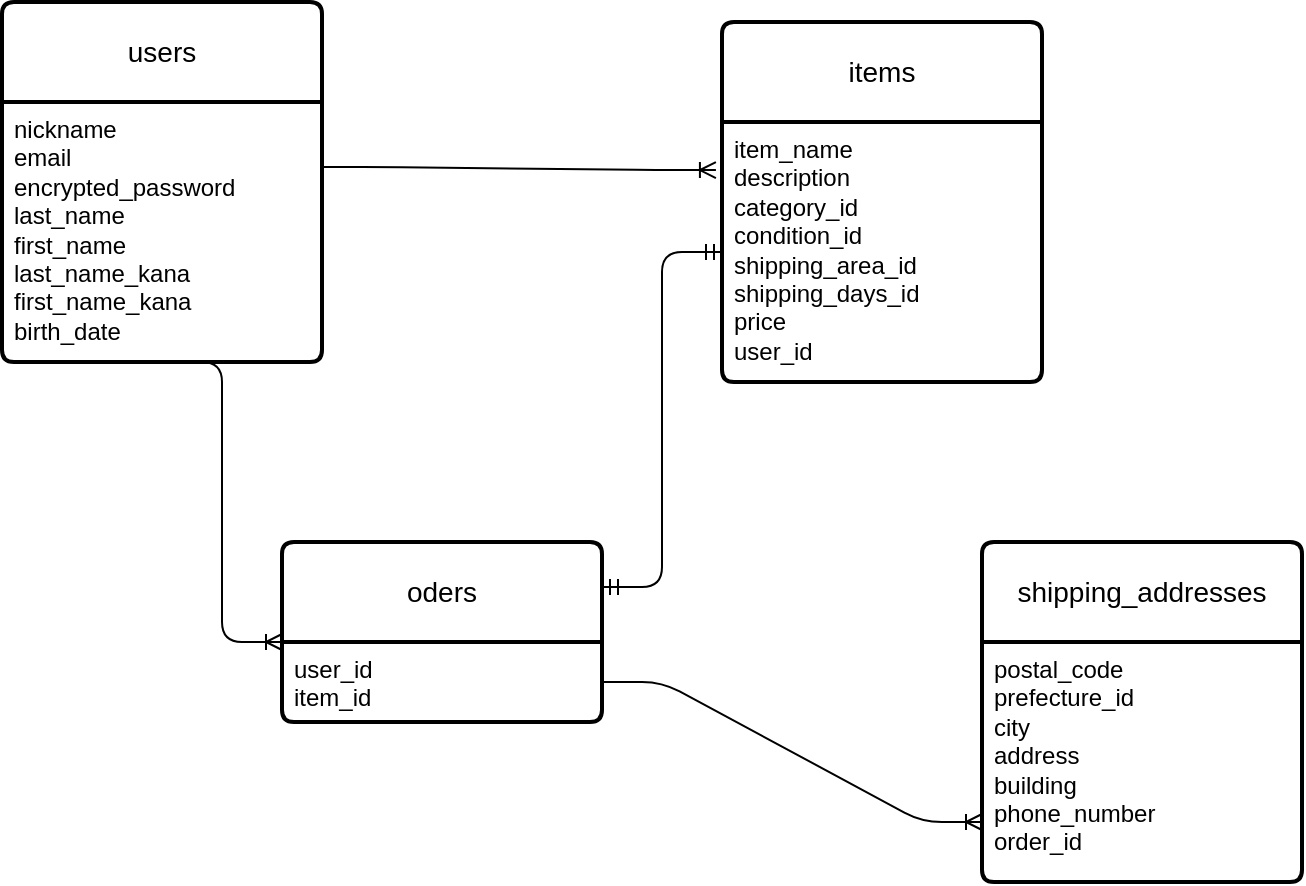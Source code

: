 <mxfile>
    <diagram id="jJqplB9-0nNH4bSynbwf" name="ページ1">
        <mxGraphModel dx="1091" dy="779" grid="0" gridSize="10" guides="1" tooltips="1" connect="1" arrows="1" fold="1" page="1" pageScale="1" pageWidth="827" pageHeight="1169" background="#ffffff" math="0" shadow="0">
            <root>
                <mxCell id="0"/>
                <mxCell id="1" parent="0"/>
                <mxCell id="4" value="items" style="swimlane;childLayout=stackLayout;horizontal=1;startSize=50;horizontalStack=0;rounded=1;fontSize=14;fontStyle=0;strokeWidth=2;resizeParent=0;resizeLast=1;shadow=0;dashed=0;align=center;arcSize=4;whiteSpace=wrap;html=1;" vertex="1" parent="1">
                    <mxGeometry x="390" y="490" width="160" height="180" as="geometry"/>
                </mxCell>
                <mxCell id="5" value="item_name&lt;div&gt;description&lt;/div&gt;&lt;div&gt;category_id&lt;/div&gt;&lt;div&gt;condition_id&lt;/div&gt;&lt;div&gt;shipping_area_id&lt;/div&gt;&lt;div&gt;shipping_days_id&lt;/div&gt;&lt;div&gt;price&lt;/div&gt;&lt;div&gt;user_id&lt;/div&gt;" style="align=left;strokeColor=none;fillColor=none;spacingLeft=4;fontSize=12;verticalAlign=top;resizable=0;rotatable=0;part=1;html=1;" vertex="1" parent="4">
                    <mxGeometry y="50" width="160" height="130" as="geometry"/>
                </mxCell>
                <mxCell id="6" value="users" style="swimlane;childLayout=stackLayout;horizontal=1;startSize=50;horizontalStack=0;rounded=1;fontSize=14;fontStyle=0;strokeWidth=2;resizeParent=0;resizeLast=1;shadow=0;dashed=0;align=center;arcSize=4;whiteSpace=wrap;html=1;" vertex="1" parent="1">
                    <mxGeometry x="30" y="480" width="160" height="180" as="geometry"/>
                </mxCell>
                <mxCell id="7" value="nickname&lt;div&gt;email&lt;/div&gt;&lt;div&gt;encrypted_password&lt;/div&gt;&lt;div&gt;last_name&lt;/div&gt;&lt;div&gt;first_name&lt;/div&gt;&lt;div&gt;last_name_kana&lt;/div&gt;&lt;div&gt;first_name_kana&lt;/div&gt;&lt;div&gt;birth_date&lt;/div&gt;" style="align=left;strokeColor=none;fillColor=none;spacingLeft=4;fontSize=12;verticalAlign=top;resizable=0;rotatable=0;part=1;html=1;" vertex="1" parent="6">
                    <mxGeometry y="50" width="160" height="130" as="geometry"/>
                </mxCell>
                <mxCell id="8" value="shipping_addresses" style="swimlane;childLayout=stackLayout;horizontal=1;startSize=50;horizontalStack=0;rounded=1;fontSize=14;fontStyle=0;strokeWidth=2;resizeParent=0;resizeLast=1;shadow=0;dashed=0;align=center;arcSize=4;whiteSpace=wrap;html=1;" vertex="1" parent="1">
                    <mxGeometry x="520" y="750" width="160" height="170" as="geometry"/>
                </mxCell>
                <mxCell id="9" value="postal_code&lt;div&gt;prefecture_id&lt;/div&gt;&lt;div&gt;city&lt;/div&gt;&lt;div&gt;address&lt;/div&gt;&lt;div&gt;building&lt;/div&gt;&lt;div&gt;phone_number&lt;/div&gt;&lt;div&gt;order_id&lt;/div&gt;" style="align=left;strokeColor=none;fillColor=none;spacingLeft=4;fontSize=12;verticalAlign=top;resizable=0;rotatable=0;part=1;html=1;" vertex="1" parent="8">
                    <mxGeometry y="50" width="160" height="120" as="geometry"/>
                </mxCell>
                <mxCell id="10" value="oders" style="swimlane;childLayout=stackLayout;horizontal=1;startSize=50;horizontalStack=0;rounded=1;fontSize=14;fontStyle=0;strokeWidth=2;resizeParent=0;resizeLast=1;shadow=0;dashed=0;align=center;arcSize=4;whiteSpace=wrap;html=1;" vertex="1" parent="1">
                    <mxGeometry x="170" y="750" width="160" height="90" as="geometry"/>
                </mxCell>
                <mxCell id="11" value="user_id&lt;div&gt;item_id&lt;/div&gt;" style="align=left;strokeColor=none;fillColor=none;spacingLeft=4;fontSize=12;verticalAlign=top;resizable=0;rotatable=0;part=1;html=1;" vertex="1" parent="10">
                    <mxGeometry y="50" width="160" height="40" as="geometry"/>
                </mxCell>
                <mxCell id="14" value="" style="edgeStyle=entityRelationEdgeStyle;fontSize=12;html=1;endArrow=ERoneToMany;exitX=1;exitY=0.25;exitDx=0;exitDy=0;entryX=-0.019;entryY=0.185;entryDx=0;entryDy=0;entryPerimeter=0;" edge="1" parent="1" source="7" target="5">
                    <mxGeometry width="100" height="100" relative="1" as="geometry">
                        <mxPoint x="210.0" y="584" as="sourcePoint"/>
                        <mxPoint x="413.04" y="584.9" as="targetPoint"/>
                        <Array as="points">
                            <mxPoint x="293.04" y="486.96"/>
                        </Array>
                    </mxGeometry>
                </mxCell>
                <mxCell id="15" value="" style="edgeStyle=entityRelationEdgeStyle;fontSize=12;html=1;endArrow=ERoneToMany;exitX=0.5;exitY=1;exitDx=0;exitDy=0;entryX=0;entryY=0;entryDx=0;entryDy=0;" edge="1" parent="1" source="7" target="11">
                    <mxGeometry width="100" height="100" relative="1" as="geometry">
                        <mxPoint x="90" y="790" as="sourcePoint"/>
                        <mxPoint x="190" y="690" as="targetPoint"/>
                        <Array as="points">
                            <mxPoint x="100" y="690"/>
                            <mxPoint x="110" y="690"/>
                        </Array>
                    </mxGeometry>
                </mxCell>
                <mxCell id="17" value="" style="edgeStyle=entityRelationEdgeStyle;fontSize=12;html=1;endArrow=ERoneToMany;exitX=1;exitY=0.5;exitDx=0;exitDy=0;entryX=0;entryY=0.75;entryDx=0;entryDy=0;" edge="1" parent="1" source="11" target="9">
                    <mxGeometry width="100" height="100" relative="1" as="geometry">
                        <mxPoint x="496" y="937" as="sourcePoint"/>
                        <mxPoint x="306" y="897" as="targetPoint"/>
                        <Array as="points">
                            <mxPoint x="326" y="927"/>
                            <mxPoint x="286" y="947"/>
                        </Array>
                    </mxGeometry>
                </mxCell>
                <mxCell id="20" value="" style="edgeStyle=entityRelationEdgeStyle;fontSize=12;html=1;endArrow=ERmandOne;startArrow=ERmandOne;exitX=1;exitY=0.25;exitDx=0;exitDy=0;" edge="1" parent="1" source="10" target="5">
                    <mxGeometry width="100" height="100" relative="1" as="geometry">
                        <mxPoint x="366" y="804" as="sourcePoint"/>
                        <mxPoint x="466" y="704" as="targetPoint"/>
                    </mxGeometry>
                </mxCell>
            </root>
        </mxGraphModel>
    </diagram>
</mxfile>
